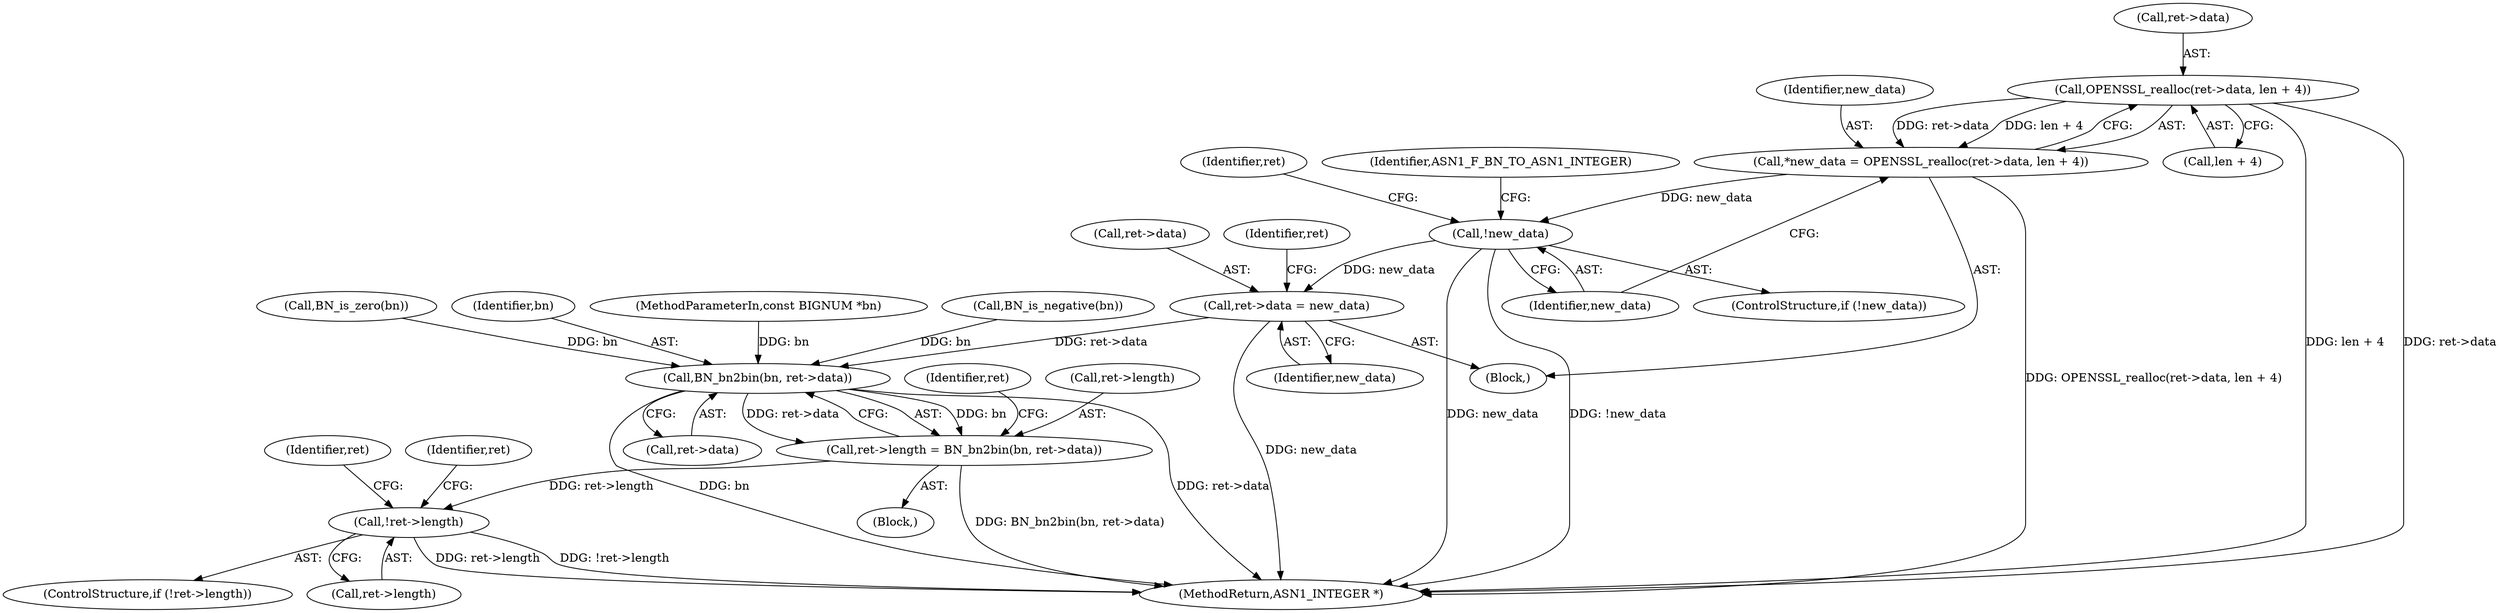 digraph "0_openssl_3661bb4e7934668bd99ca777ea8b30eedfafa871@API" {
"1000162" [label="(Call,OPENSSL_realloc(ret->data, len + 4))"];
"1000160" [label="(Call,*new_data = OPENSSL_realloc(ret->data, len + 4))"];
"1000170" [label="(Call,!new_data)"];
"1000177" [label="(Call,ret->data = new_data)"];
"1000186" [label="(Call,BN_bn2bin(bn, ret->data))"];
"1000182" [label="(Call,ret->length = BN_bn2bin(bn, ret->data))"];
"1000192" [label="(Call,!ret->length)"];
"1000182" [label="(Call,ret->length = BN_bn2bin(bn, ret->data))"];
"1000166" [label="(Call,len + 4)"];
"1000188" [label="(Call,ret->data)"];
"1000220" [label="(MethodReturn,ASN1_INTEGER *)"];
"1000186" [label="(Call,BN_bn2bin(bn, ret->data))"];
"1000191" [label="(ControlStructure,if (!ret->length))"];
"1000177" [label="(Call,ret->data = new_data)"];
"1000137" [label="(Call,BN_is_zero(bn))"];
"1000194" [label="(Identifier,ret)"];
"1000104" [label="(Block,)"];
"1000171" [label="(Identifier,new_data)"];
"1000210" [label="(Identifier,ret)"];
"1000184" [label="(Identifier,ret)"];
"1000161" [label="(Identifier,new_data)"];
"1000160" [label="(Call,*new_data = OPENSSL_realloc(ret->data, len + 4))"];
"1000169" [label="(ControlStructure,if (!new_data))"];
"1000200" [label="(Identifier,ret)"];
"1000183" [label="(Call,ret->length)"];
"1000178" [label="(Call,ret->data)"];
"1000187" [label="(Identifier,bn)"];
"1000162" [label="(Call,OPENSSL_realloc(ret->data, len + 4))"];
"1000163" [label="(Call,ret->data)"];
"1000102" [label="(MethodParameterIn,const BIGNUM *bn)"];
"1000179" [label="(Identifier,ret)"];
"1000134" [label="(Call,BN_is_negative(bn))"];
"1000192" [label="(Call,!ret->length)"];
"1000170" [label="(Call,!new_data)"];
"1000174" [label="(Identifier,ASN1_F_BN_TO_ASN1_INTEGER)"];
"1000158" [label="(Block,)"];
"1000193" [label="(Call,ret->length)"];
"1000181" [label="(Identifier,new_data)"];
"1000162" -> "1000160"  [label="AST: "];
"1000162" -> "1000166"  [label="CFG: "];
"1000163" -> "1000162"  [label="AST: "];
"1000166" -> "1000162"  [label="AST: "];
"1000160" -> "1000162"  [label="CFG: "];
"1000162" -> "1000220"  [label="DDG: len + 4"];
"1000162" -> "1000220"  [label="DDG: ret->data"];
"1000162" -> "1000160"  [label="DDG: ret->data"];
"1000162" -> "1000160"  [label="DDG: len + 4"];
"1000160" -> "1000158"  [label="AST: "];
"1000161" -> "1000160"  [label="AST: "];
"1000171" -> "1000160"  [label="CFG: "];
"1000160" -> "1000220"  [label="DDG: OPENSSL_realloc(ret->data, len + 4)"];
"1000160" -> "1000170"  [label="DDG: new_data"];
"1000170" -> "1000169"  [label="AST: "];
"1000170" -> "1000171"  [label="CFG: "];
"1000171" -> "1000170"  [label="AST: "];
"1000174" -> "1000170"  [label="CFG: "];
"1000179" -> "1000170"  [label="CFG: "];
"1000170" -> "1000220"  [label="DDG: new_data"];
"1000170" -> "1000220"  [label="DDG: !new_data"];
"1000170" -> "1000177"  [label="DDG: new_data"];
"1000177" -> "1000158"  [label="AST: "];
"1000177" -> "1000181"  [label="CFG: "];
"1000178" -> "1000177"  [label="AST: "];
"1000181" -> "1000177"  [label="AST: "];
"1000184" -> "1000177"  [label="CFG: "];
"1000177" -> "1000220"  [label="DDG: new_data"];
"1000177" -> "1000186"  [label="DDG: ret->data"];
"1000186" -> "1000182"  [label="AST: "];
"1000186" -> "1000188"  [label="CFG: "];
"1000187" -> "1000186"  [label="AST: "];
"1000188" -> "1000186"  [label="AST: "];
"1000182" -> "1000186"  [label="CFG: "];
"1000186" -> "1000220"  [label="DDG: bn"];
"1000186" -> "1000220"  [label="DDG: ret->data"];
"1000186" -> "1000182"  [label="DDG: bn"];
"1000186" -> "1000182"  [label="DDG: ret->data"];
"1000134" -> "1000186"  [label="DDG: bn"];
"1000137" -> "1000186"  [label="DDG: bn"];
"1000102" -> "1000186"  [label="DDG: bn"];
"1000182" -> "1000104"  [label="AST: "];
"1000183" -> "1000182"  [label="AST: "];
"1000194" -> "1000182"  [label="CFG: "];
"1000182" -> "1000220"  [label="DDG: BN_bn2bin(bn, ret->data)"];
"1000182" -> "1000192"  [label="DDG: ret->length"];
"1000192" -> "1000191"  [label="AST: "];
"1000192" -> "1000193"  [label="CFG: "];
"1000193" -> "1000192"  [label="AST: "];
"1000200" -> "1000192"  [label="CFG: "];
"1000210" -> "1000192"  [label="CFG: "];
"1000192" -> "1000220"  [label="DDG: ret->length"];
"1000192" -> "1000220"  [label="DDG: !ret->length"];
}
